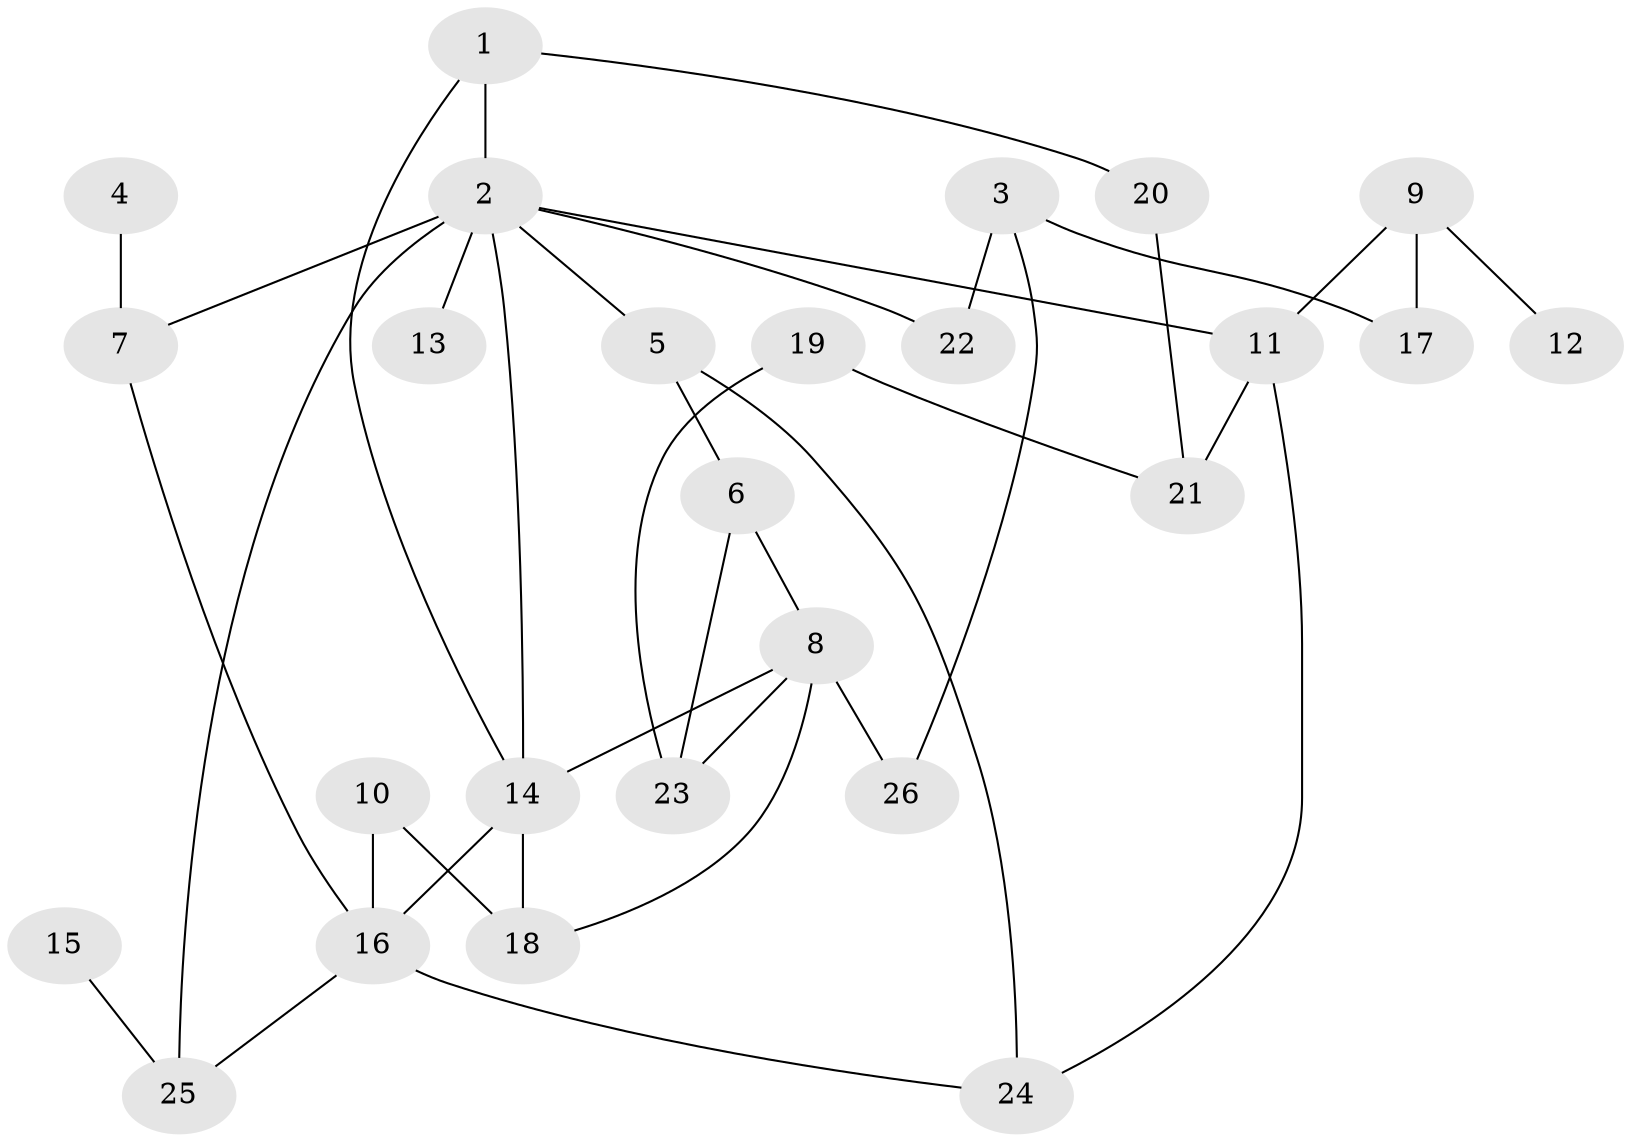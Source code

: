 // original degree distribution, {8: 0.019230769230769232, 4: 0.15384615384615385, 3: 0.23076923076923078, 2: 0.25, 7: 0.019230769230769232, 1: 0.3076923076923077, 5: 0.019230769230769232}
// Generated by graph-tools (version 1.1) at 2025/01/03/09/25 03:01:10]
// undirected, 26 vertices, 38 edges
graph export_dot {
graph [start="1"]
  node [color=gray90,style=filled];
  1;
  2;
  3;
  4;
  5;
  6;
  7;
  8;
  9;
  10;
  11;
  12;
  13;
  14;
  15;
  16;
  17;
  18;
  19;
  20;
  21;
  22;
  23;
  24;
  25;
  26;
  1 -- 2 [weight=1.0];
  1 -- 14 [weight=1.0];
  1 -- 20 [weight=1.0];
  2 -- 5 [weight=1.0];
  2 -- 7 [weight=1.0];
  2 -- 11 [weight=1.0];
  2 -- 13 [weight=2.0];
  2 -- 14 [weight=1.0];
  2 -- 22 [weight=1.0];
  2 -- 25 [weight=1.0];
  3 -- 17 [weight=1.0];
  3 -- 22 [weight=1.0];
  3 -- 26 [weight=1.0];
  4 -- 7 [weight=1.0];
  5 -- 6 [weight=1.0];
  5 -- 24 [weight=1.0];
  6 -- 8 [weight=1.0];
  6 -- 23 [weight=1.0];
  7 -- 16 [weight=1.0];
  8 -- 14 [weight=1.0];
  8 -- 18 [weight=1.0];
  8 -- 23 [weight=1.0];
  8 -- 26 [weight=1.0];
  9 -- 11 [weight=1.0];
  9 -- 12 [weight=1.0];
  9 -- 17 [weight=1.0];
  10 -- 16 [weight=1.0];
  10 -- 18 [weight=1.0];
  11 -- 21 [weight=1.0];
  11 -- 24 [weight=1.0];
  14 -- 16 [weight=1.0];
  14 -- 18 [weight=1.0];
  15 -- 25 [weight=1.0];
  16 -- 24 [weight=1.0];
  16 -- 25 [weight=1.0];
  19 -- 21 [weight=1.0];
  19 -- 23 [weight=1.0];
  20 -- 21 [weight=1.0];
}
